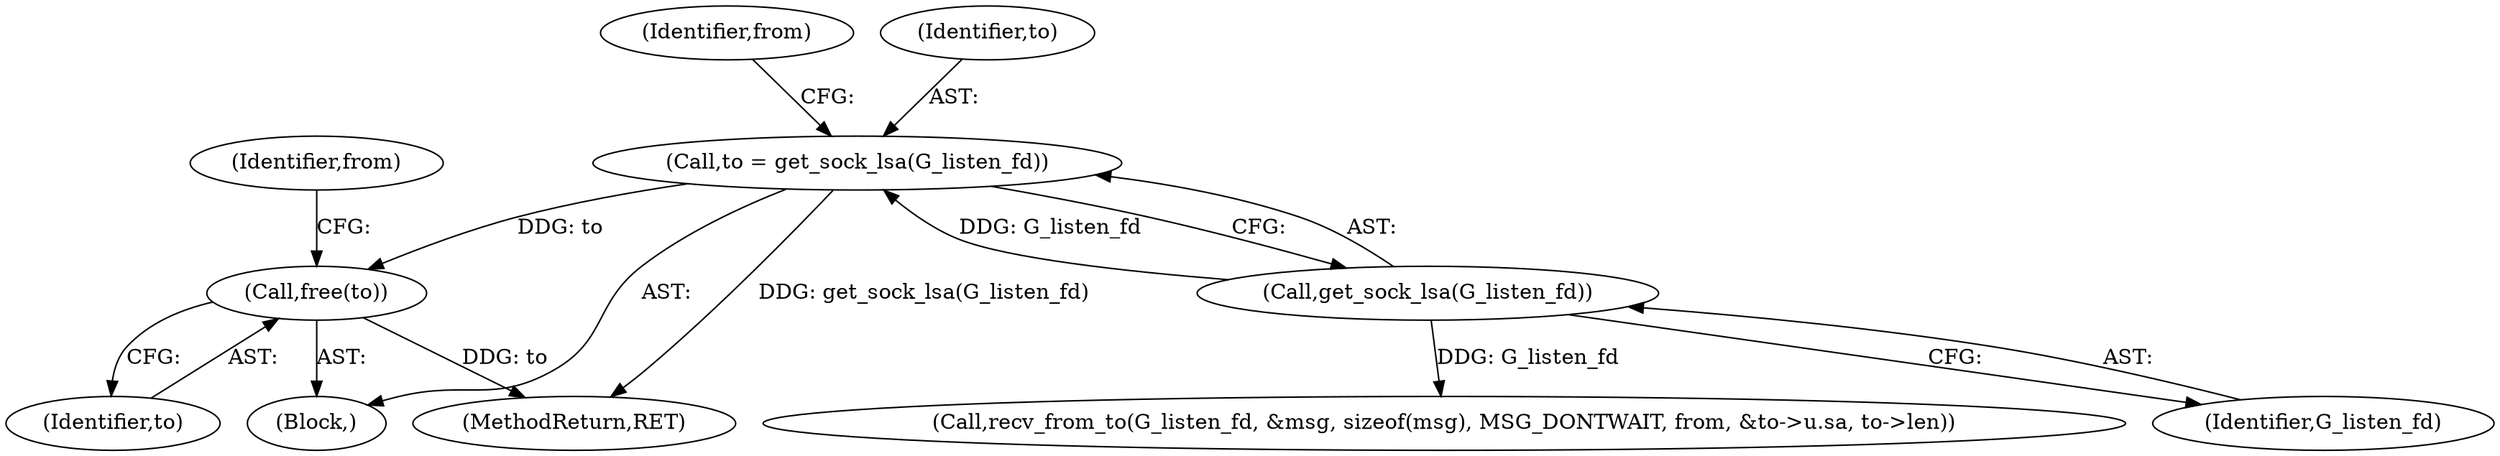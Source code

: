 digraph "0_busybox_150dc7a2b483b8338a3e185c478b4b23ee884e71@API" {
"1000303" [label="(Call,free(to))"];
"1000119" [label="(Call,to = get_sock_lsa(G_listen_fd))"];
"1000121" [label="(Call,get_sock_lsa(G_listen_fd))"];
"1000303" [label="(Call,free(to))"];
"1000124" [label="(Identifier,from)"];
"1000304" [label="(Identifier,to)"];
"1000122" [label="(Identifier,G_listen_fd)"];
"1000119" [label="(Call,to = get_sock_lsa(G_listen_fd))"];
"1000307" [label="(MethodReturn,RET)"];
"1000112" [label="(Block,)"];
"1000121" [label="(Call,get_sock_lsa(G_listen_fd))"];
"1000120" [label="(Identifier,to)"];
"1000131" [label="(Call,recv_from_to(G_listen_fd, &msg, sizeof(msg), MSG_DONTWAIT, from, &to->u.sa, to->len))"];
"1000306" [label="(Identifier,from)"];
"1000303" -> "1000112"  [label="AST: "];
"1000303" -> "1000304"  [label="CFG: "];
"1000304" -> "1000303"  [label="AST: "];
"1000306" -> "1000303"  [label="CFG: "];
"1000303" -> "1000307"  [label="DDG: to"];
"1000119" -> "1000303"  [label="DDG: to"];
"1000119" -> "1000112"  [label="AST: "];
"1000119" -> "1000121"  [label="CFG: "];
"1000120" -> "1000119"  [label="AST: "];
"1000121" -> "1000119"  [label="AST: "];
"1000124" -> "1000119"  [label="CFG: "];
"1000119" -> "1000307"  [label="DDG: get_sock_lsa(G_listen_fd)"];
"1000121" -> "1000119"  [label="DDG: G_listen_fd"];
"1000121" -> "1000122"  [label="CFG: "];
"1000122" -> "1000121"  [label="AST: "];
"1000121" -> "1000131"  [label="DDG: G_listen_fd"];
}
